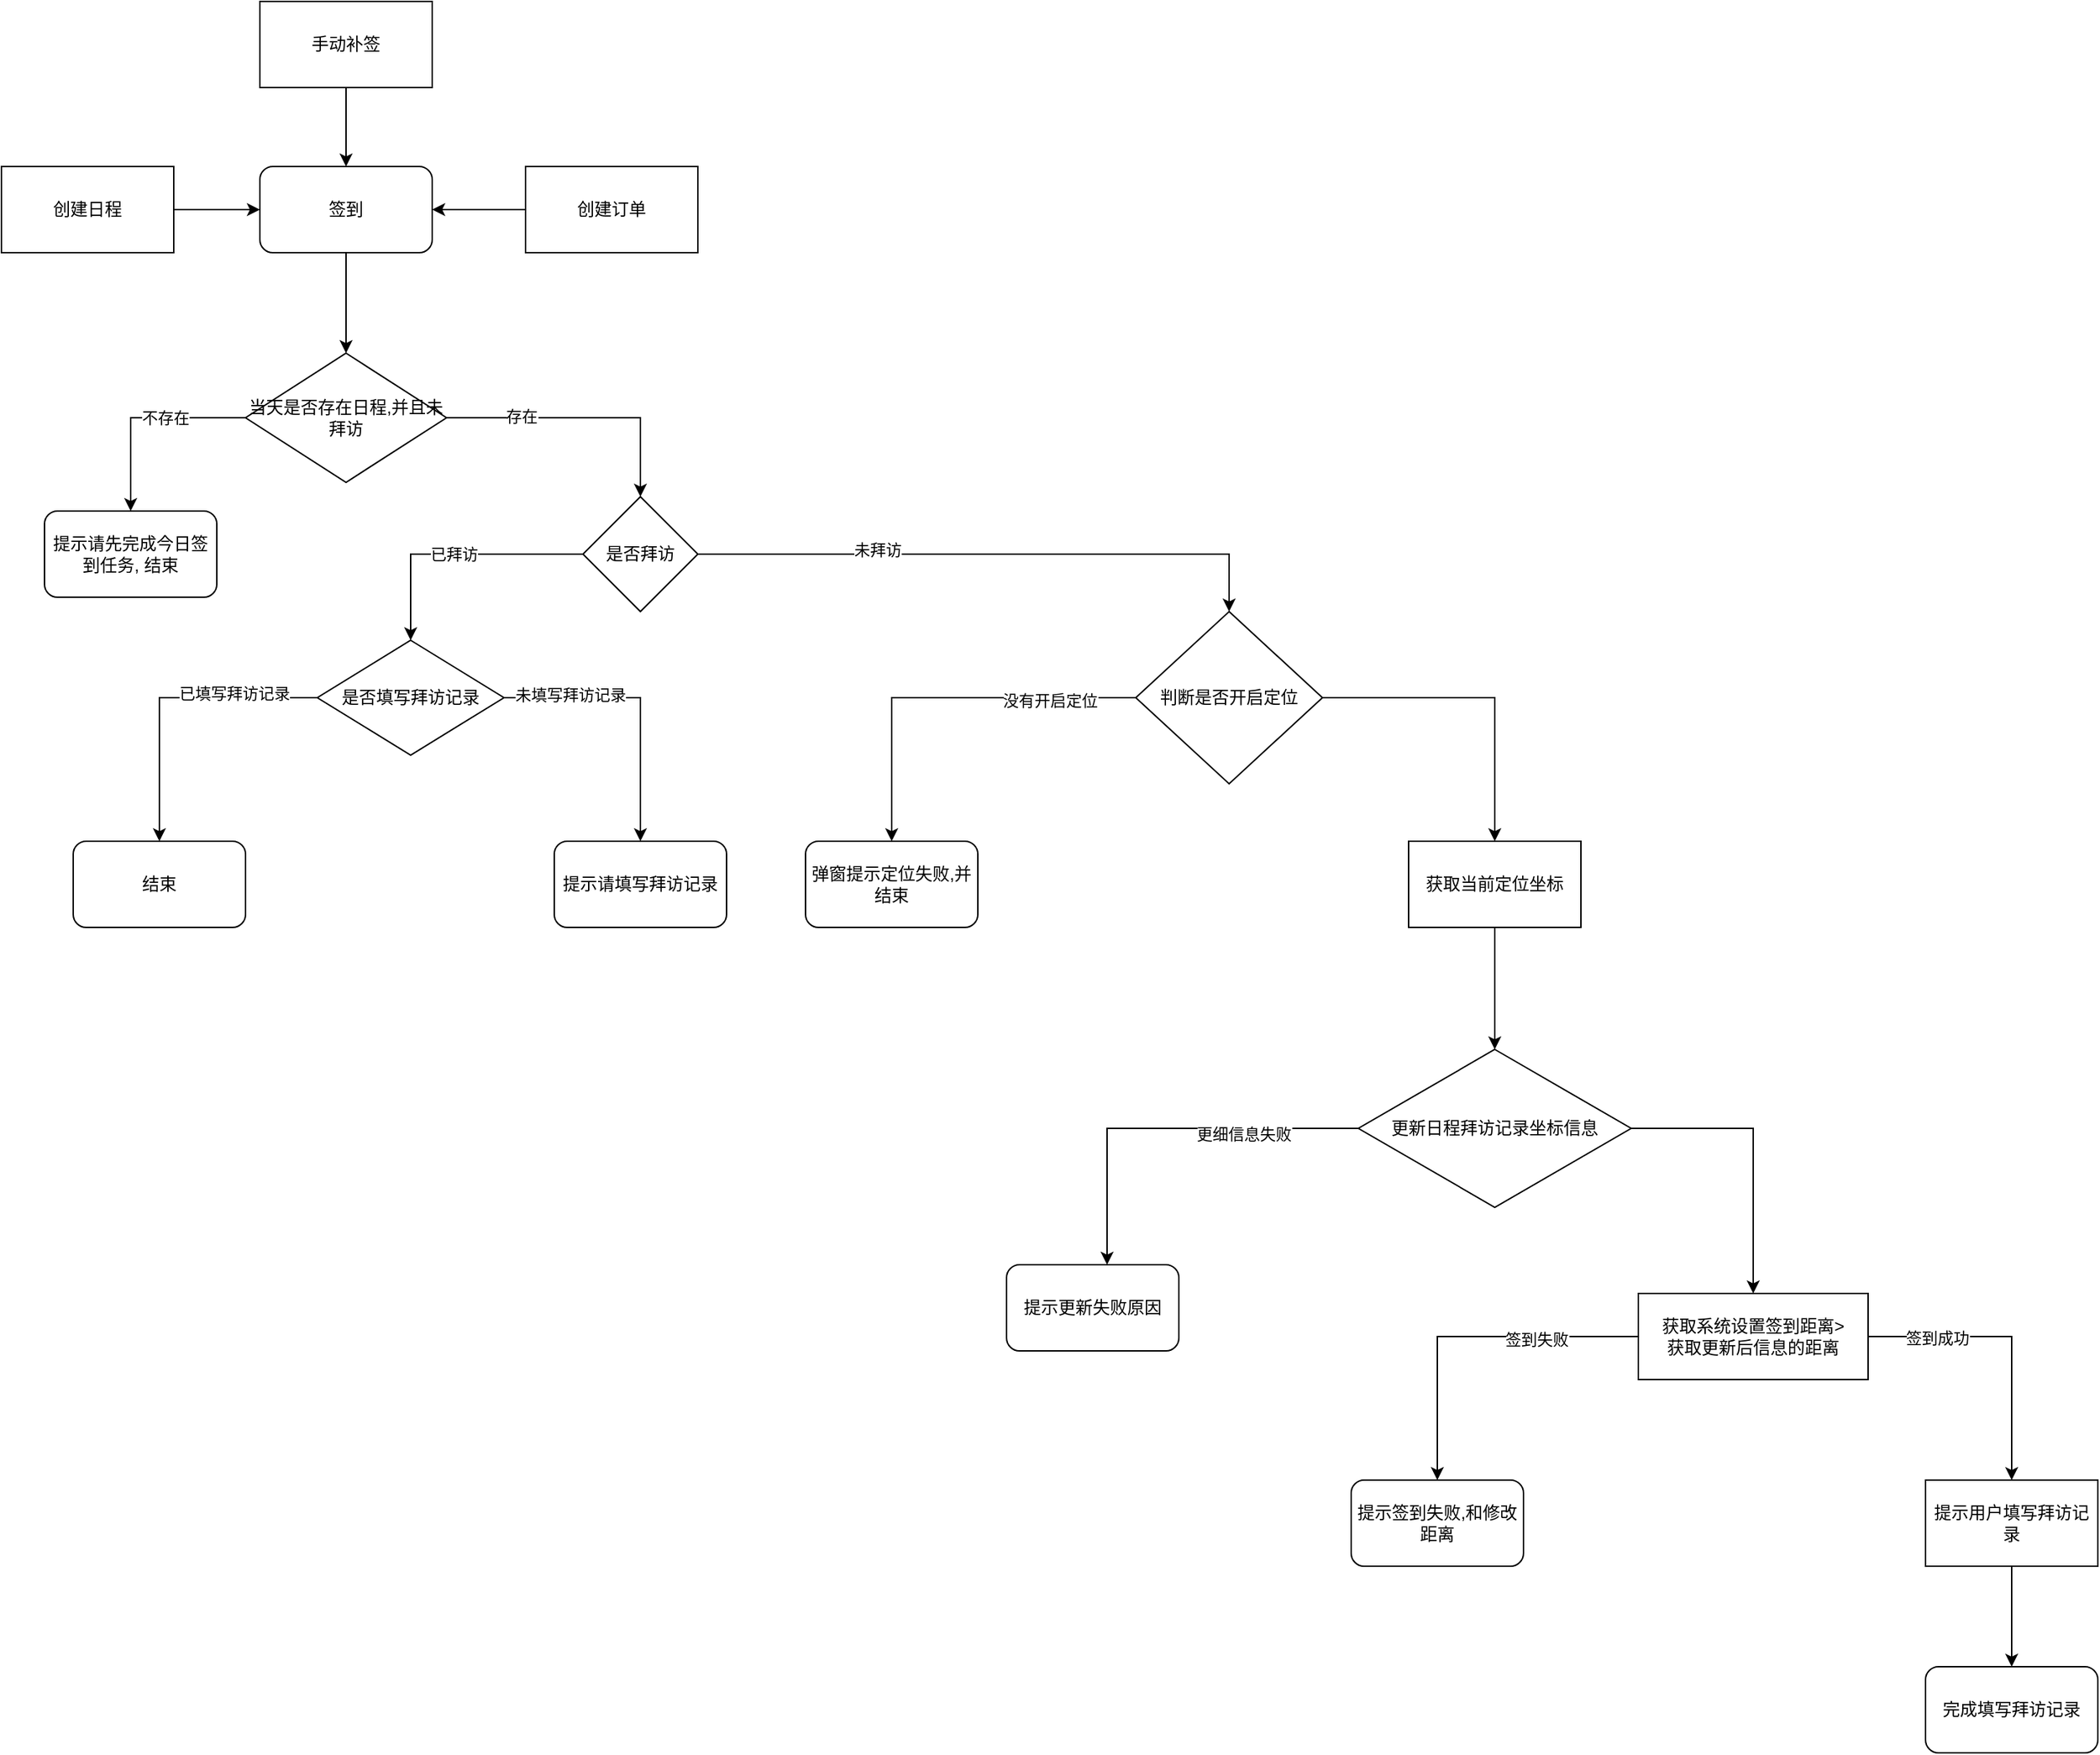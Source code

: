<mxfile version="13.10.1" type="github">
  <diagram id="F2XTJzHIMbVGS7mP0Tgp" name="第 1 页">
    <mxGraphModel dx="3667" dy="613" grid="1" gridSize="10" guides="1" tooltips="1" connect="0" arrows="1" fold="1" page="1" pageScale="1" pageWidth="827" pageHeight="1169" math="0" shadow="0">
      <root>
        <mxCell id="0" />
        <mxCell id="1" parent="0" />
        <mxCell id="_XWk0OlOO5uHfHKQCLGM-46" style="edgeStyle=orthogonalEdgeStyle;rounded=0;orthogonalLoop=1;jettySize=auto;html=1;" edge="1" parent="1" source="_XWk0OlOO5uHfHKQCLGM-3" target="_XWk0OlOO5uHfHKQCLGM-43">
          <mxGeometry relative="1" as="geometry" />
        </mxCell>
        <mxCell id="_XWk0OlOO5uHfHKQCLGM-3" value="创建日程" style="rounded=0;whiteSpace=wrap;html=1;" vertex="1" parent="1">
          <mxGeometry x="-2180" y="465" width="120" height="60" as="geometry" />
        </mxCell>
        <mxCell id="_XWk0OlOO5uHfHKQCLGM-45" style="edgeStyle=orthogonalEdgeStyle;rounded=0;orthogonalLoop=1;jettySize=auto;html=1;" edge="1" parent="1" source="_XWk0OlOO5uHfHKQCLGM-4" target="_XWk0OlOO5uHfHKQCLGM-43">
          <mxGeometry relative="1" as="geometry" />
        </mxCell>
        <mxCell id="_XWk0OlOO5uHfHKQCLGM-4" value="创建订单" style="rounded=0;whiteSpace=wrap;html=1;" vertex="1" parent="1">
          <mxGeometry x="-1815" y="465" width="120" height="60" as="geometry" />
        </mxCell>
        <mxCell id="_XWk0OlOO5uHfHKQCLGM-14" style="edgeStyle=orthogonalEdgeStyle;rounded=0;orthogonalLoop=1;jettySize=auto;html=1;" edge="1" parent="1" source="_XWk0OlOO5uHfHKQCLGM-10" target="_XWk0OlOO5uHfHKQCLGM-13">
          <mxGeometry relative="1" as="geometry" />
        </mxCell>
        <mxCell id="_XWk0OlOO5uHfHKQCLGM-15" value="没有开启定位" style="edgeLabel;html=1;align=center;verticalAlign=middle;resizable=0;points=[];" vertex="1" connectable="0" parent="_XWk0OlOO5uHfHKQCLGM-14">
          <mxGeometry x="-0.55" y="2" relative="1" as="geometry">
            <mxPoint as="offset" />
          </mxGeometry>
        </mxCell>
        <mxCell id="_XWk0OlOO5uHfHKQCLGM-17" style="edgeStyle=orthogonalEdgeStyle;rounded=0;orthogonalLoop=1;jettySize=auto;html=1;" edge="1" parent="1" source="_XWk0OlOO5uHfHKQCLGM-10" target="_XWk0OlOO5uHfHKQCLGM-16">
          <mxGeometry relative="1" as="geometry" />
        </mxCell>
        <mxCell id="_XWk0OlOO5uHfHKQCLGM-10" value="判断是否开启定位" style="rhombus;whiteSpace=wrap;html=1;" vertex="1" parent="1">
          <mxGeometry x="-1390" y="775" width="130" height="120" as="geometry" />
        </mxCell>
        <mxCell id="_XWk0OlOO5uHfHKQCLGM-13" value="弹窗提示定位失败,并结束" style="rounded=1;whiteSpace=wrap;html=1;" vertex="1" parent="1">
          <mxGeometry x="-1620" y="935" width="120" height="60" as="geometry" />
        </mxCell>
        <mxCell id="_XWk0OlOO5uHfHKQCLGM-52" style="edgeStyle=orthogonalEdgeStyle;rounded=0;orthogonalLoop=1;jettySize=auto;html=1;" edge="1" parent="1" source="_XWk0OlOO5uHfHKQCLGM-16" target="_XWk0OlOO5uHfHKQCLGM-21">
          <mxGeometry relative="1" as="geometry" />
        </mxCell>
        <mxCell id="_XWk0OlOO5uHfHKQCLGM-16" value="获取当前定位坐标" style="rounded=0;whiteSpace=wrap;html=1;" vertex="1" parent="1">
          <mxGeometry x="-1200" y="935" width="120" height="60" as="geometry" />
        </mxCell>
        <mxCell id="_XWk0OlOO5uHfHKQCLGM-22" style="edgeStyle=orthogonalEdgeStyle;rounded=0;orthogonalLoop=1;jettySize=auto;html=1;" edge="1" parent="1" source="_XWk0OlOO5uHfHKQCLGM-21" target="_XWk0OlOO5uHfHKQCLGM-24">
          <mxGeometry relative="1" as="geometry">
            <mxPoint x="-1410" y="1290" as="targetPoint" />
            <Array as="points">
              <mxPoint x="-1410" y="1135" />
            </Array>
          </mxGeometry>
        </mxCell>
        <mxCell id="_XWk0OlOO5uHfHKQCLGM-23" value="更细信息失败" style="edgeLabel;html=1;align=center;verticalAlign=middle;resizable=0;points=[];" vertex="1" connectable="0" parent="_XWk0OlOO5uHfHKQCLGM-22">
          <mxGeometry x="-0.406" y="4" relative="1" as="geometry">
            <mxPoint as="offset" />
          </mxGeometry>
        </mxCell>
        <mxCell id="_XWk0OlOO5uHfHKQCLGM-25" style="edgeStyle=orthogonalEdgeStyle;rounded=0;orthogonalLoop=1;jettySize=auto;html=1;" edge="1" parent="1" source="_XWk0OlOO5uHfHKQCLGM-21" target="_XWk0OlOO5uHfHKQCLGM-27">
          <mxGeometry relative="1" as="geometry">
            <mxPoint x="-950" y="1290" as="targetPoint" />
          </mxGeometry>
        </mxCell>
        <mxCell id="_XWk0OlOO5uHfHKQCLGM-21" value="&lt;span&gt;更新日程拜访记录坐标信息&lt;/span&gt;" style="rhombus;whiteSpace=wrap;html=1;" vertex="1" parent="1">
          <mxGeometry x="-1235" y="1080" width="190" height="110" as="geometry" />
        </mxCell>
        <mxCell id="_XWk0OlOO5uHfHKQCLGM-24" value="提示更新失败原因" style="rounded=1;whiteSpace=wrap;html=1;" vertex="1" parent="1">
          <mxGeometry x="-1480" y="1230" width="120" height="60" as="geometry" />
        </mxCell>
        <mxCell id="_XWk0OlOO5uHfHKQCLGM-28" style="edgeStyle=orthogonalEdgeStyle;rounded=0;orthogonalLoop=1;jettySize=auto;html=1;" edge="1" parent="1" source="_XWk0OlOO5uHfHKQCLGM-27" target="_XWk0OlOO5uHfHKQCLGM-29">
          <mxGeometry relative="1" as="geometry">
            <mxPoint x="-1180" y="1400" as="targetPoint" />
          </mxGeometry>
        </mxCell>
        <mxCell id="_XWk0OlOO5uHfHKQCLGM-30" value="签到失败" style="edgeLabel;html=1;align=center;verticalAlign=middle;resizable=0;points=[];" vertex="1" connectable="0" parent="_XWk0OlOO5uHfHKQCLGM-28">
          <mxGeometry x="-0.406" y="2" relative="1" as="geometry">
            <mxPoint as="offset" />
          </mxGeometry>
        </mxCell>
        <mxCell id="_XWk0OlOO5uHfHKQCLGM-31" style="edgeStyle=orthogonalEdgeStyle;rounded=0;orthogonalLoop=1;jettySize=auto;html=1;" edge="1" parent="1" source="_XWk0OlOO5uHfHKQCLGM-27" target="_XWk0OlOO5uHfHKQCLGM-32">
          <mxGeometry relative="1" as="geometry">
            <mxPoint x="-820" y="1390" as="targetPoint" />
          </mxGeometry>
        </mxCell>
        <mxCell id="_XWk0OlOO5uHfHKQCLGM-33" value="签到成功" style="edgeLabel;html=1;align=center;verticalAlign=middle;resizable=0;points=[];" vertex="1" connectable="0" parent="_XWk0OlOO5uHfHKQCLGM-31">
          <mxGeometry x="-0.52" y="-1" relative="1" as="geometry">
            <mxPoint as="offset" />
          </mxGeometry>
        </mxCell>
        <mxCell id="_XWk0OlOO5uHfHKQCLGM-27" value="获取系统设置签到距离&amp;gt;&lt;br&gt;获取更新后信息的距离" style="rounded=0;whiteSpace=wrap;html=1;" vertex="1" parent="1">
          <mxGeometry x="-1040" y="1250" width="160" height="60" as="geometry" />
        </mxCell>
        <mxCell id="_XWk0OlOO5uHfHKQCLGM-29" value="提示签到失败,和修改距离" style="rounded=1;whiteSpace=wrap;html=1;" vertex="1" parent="1">
          <mxGeometry x="-1240" y="1380" width="120" height="60" as="geometry" />
        </mxCell>
        <mxCell id="_XWk0OlOO5uHfHKQCLGM-35" style="edgeStyle=orthogonalEdgeStyle;rounded=0;orthogonalLoop=1;jettySize=auto;html=1;" edge="1" parent="1" source="_XWk0OlOO5uHfHKQCLGM-32" target="_XWk0OlOO5uHfHKQCLGM-34">
          <mxGeometry relative="1" as="geometry" />
        </mxCell>
        <mxCell id="_XWk0OlOO5uHfHKQCLGM-32" value="提示用户填写拜访记录" style="whiteSpace=wrap;html=1;" vertex="1" parent="1">
          <mxGeometry x="-840" y="1380" width="120" height="60" as="geometry" />
        </mxCell>
        <mxCell id="_XWk0OlOO5uHfHKQCLGM-34" value="完成填写拜访记录" style="rounded=1;whiteSpace=wrap;html=1;" vertex="1" parent="1">
          <mxGeometry x="-840" y="1510" width="120" height="60" as="geometry" />
        </mxCell>
        <mxCell id="_XWk0OlOO5uHfHKQCLGM-75" style="edgeStyle=orthogonalEdgeStyle;rounded=0;orthogonalLoop=1;jettySize=auto;html=1;" edge="1" parent="1" source="_XWk0OlOO5uHfHKQCLGM-40" target="_XWk0OlOO5uHfHKQCLGM-43">
          <mxGeometry relative="1" as="geometry" />
        </mxCell>
        <mxCell id="_XWk0OlOO5uHfHKQCLGM-40" value="手动补签" style="rounded=0;whiteSpace=wrap;html=1;" vertex="1" parent="1">
          <mxGeometry x="-2000" y="350" width="120" height="60" as="geometry" />
        </mxCell>
        <mxCell id="_XWk0OlOO5uHfHKQCLGM-47" style="edgeStyle=orthogonalEdgeStyle;rounded=0;orthogonalLoop=1;jettySize=auto;html=1;" edge="1" parent="1" source="_XWk0OlOO5uHfHKQCLGM-43" target="_XWk0OlOO5uHfHKQCLGM-48">
          <mxGeometry relative="1" as="geometry">
            <mxPoint x="-1940" y="585" as="targetPoint" />
          </mxGeometry>
        </mxCell>
        <mxCell id="_XWk0OlOO5uHfHKQCLGM-43" value="签到" style="rounded=1;whiteSpace=wrap;html=1;" vertex="1" parent="1">
          <mxGeometry x="-2000" y="465" width="120" height="60" as="geometry" />
        </mxCell>
        <mxCell id="_XWk0OlOO5uHfHKQCLGM-51" style="edgeStyle=orthogonalEdgeStyle;rounded=0;orthogonalLoop=1;jettySize=auto;html=1;" edge="1" parent="1" source="_XWk0OlOO5uHfHKQCLGM-48" target="_XWk0OlOO5uHfHKQCLGM-50">
          <mxGeometry relative="1" as="geometry" />
        </mxCell>
        <mxCell id="_XWk0OlOO5uHfHKQCLGM-55" value="不存在" style="edgeLabel;html=1;align=center;verticalAlign=middle;resizable=0;points=[];" vertex="1" connectable="0" parent="_XWk0OlOO5uHfHKQCLGM-51">
          <mxGeometry x="-0.228" relative="1" as="geometry">
            <mxPoint as="offset" />
          </mxGeometry>
        </mxCell>
        <mxCell id="_XWk0OlOO5uHfHKQCLGM-53" style="edgeStyle=orthogonalEdgeStyle;rounded=0;orthogonalLoop=1;jettySize=auto;html=1;" edge="1" parent="1" source="_XWk0OlOO5uHfHKQCLGM-48" target="_XWk0OlOO5uHfHKQCLGM-58">
          <mxGeometry relative="1" as="geometry">
            <mxPoint x="-1730" y="695" as="targetPoint" />
          </mxGeometry>
        </mxCell>
        <mxCell id="_XWk0OlOO5uHfHKQCLGM-57" value="存在" style="edgeLabel;html=1;align=center;verticalAlign=middle;resizable=0;points=[];" vertex="1" connectable="0" parent="_XWk0OlOO5uHfHKQCLGM-53">
          <mxGeometry x="-0.456" y="1" relative="1" as="geometry">
            <mxPoint as="offset" />
          </mxGeometry>
        </mxCell>
        <mxCell id="_XWk0OlOO5uHfHKQCLGM-48" value="当天是否存在日程,并且未拜访" style="rhombus;whiteSpace=wrap;html=1;" vertex="1" parent="1">
          <mxGeometry x="-2010" y="595" width="140" height="90" as="geometry" />
        </mxCell>
        <mxCell id="_XWk0OlOO5uHfHKQCLGM-50" value="提示请先完成今日签到任务, 结束" style="rounded=1;whiteSpace=wrap;html=1;" vertex="1" parent="1">
          <mxGeometry x="-2150" y="705" width="120" height="60" as="geometry" />
        </mxCell>
        <mxCell id="_XWk0OlOO5uHfHKQCLGM-59" value="已拜访" style="edgeStyle=orthogonalEdgeStyle;rounded=0;orthogonalLoop=1;jettySize=auto;html=1;" edge="1" parent="1" source="_XWk0OlOO5uHfHKQCLGM-58" target="_XWk0OlOO5uHfHKQCLGM-61">
          <mxGeometry relative="1" as="geometry">
            <mxPoint x="-1880" y="785" as="targetPoint" />
          </mxGeometry>
        </mxCell>
        <mxCell id="_XWk0OlOO5uHfHKQCLGM-73" style="edgeStyle=orthogonalEdgeStyle;rounded=0;orthogonalLoop=1;jettySize=auto;html=1;" edge="1" parent="1" source="_XWk0OlOO5uHfHKQCLGM-58" target="_XWk0OlOO5uHfHKQCLGM-10">
          <mxGeometry relative="1" as="geometry">
            <Array as="points">
              <mxPoint x="-1325" y="735" />
            </Array>
          </mxGeometry>
        </mxCell>
        <mxCell id="_XWk0OlOO5uHfHKQCLGM-74" value="未拜访" style="edgeLabel;html=1;align=center;verticalAlign=middle;resizable=0;points=[];" vertex="1" connectable="0" parent="_XWk0OlOO5uHfHKQCLGM-73">
          <mxGeometry x="-0.393" y="3" relative="1" as="geometry">
            <mxPoint as="offset" />
          </mxGeometry>
        </mxCell>
        <mxCell id="_XWk0OlOO5uHfHKQCLGM-58" value="是否拜访" style="rhombus;whiteSpace=wrap;html=1;" vertex="1" parent="1">
          <mxGeometry x="-1775" y="695" width="80" height="80" as="geometry" />
        </mxCell>
        <mxCell id="_XWk0OlOO5uHfHKQCLGM-68" style="edgeStyle=orthogonalEdgeStyle;rounded=0;orthogonalLoop=1;jettySize=auto;html=1;" edge="1" parent="1" source="_XWk0OlOO5uHfHKQCLGM-61" target="_XWk0OlOO5uHfHKQCLGM-66">
          <mxGeometry relative="1" as="geometry" />
        </mxCell>
        <mxCell id="_XWk0OlOO5uHfHKQCLGM-72" value="未填写拜访记录" style="edgeLabel;html=1;align=center;verticalAlign=middle;resizable=0;points=[];" vertex="1" connectable="0" parent="_XWk0OlOO5uHfHKQCLGM-68">
          <mxGeometry x="-0.533" y="2" relative="1" as="geometry">
            <mxPoint as="offset" />
          </mxGeometry>
        </mxCell>
        <mxCell id="_XWk0OlOO5uHfHKQCLGM-70" style="edgeStyle=orthogonalEdgeStyle;rounded=0;orthogonalLoop=1;jettySize=auto;html=1;" edge="1" parent="1" source="_XWk0OlOO5uHfHKQCLGM-61" target="_XWk0OlOO5uHfHKQCLGM-65">
          <mxGeometry relative="1" as="geometry" />
        </mxCell>
        <mxCell id="_XWk0OlOO5uHfHKQCLGM-71" value="已填写拜访记录" style="edgeLabel;html=1;align=center;verticalAlign=middle;resizable=0;points=[];" vertex="1" connectable="0" parent="_XWk0OlOO5uHfHKQCLGM-70">
          <mxGeometry x="-0.443" y="-3" relative="1" as="geometry">
            <mxPoint as="offset" />
          </mxGeometry>
        </mxCell>
        <mxCell id="_XWk0OlOO5uHfHKQCLGM-61" value="是否填写拜访记录" style="rhombus;whiteSpace=wrap;html=1;" vertex="1" parent="1">
          <mxGeometry x="-1960" y="795" width="130" height="80" as="geometry" />
        </mxCell>
        <mxCell id="_XWk0OlOO5uHfHKQCLGM-65" value="结束" style="rounded=1;whiteSpace=wrap;html=1;" vertex="1" parent="1">
          <mxGeometry x="-2130" y="935" width="120" height="60" as="geometry" />
        </mxCell>
        <mxCell id="_XWk0OlOO5uHfHKQCLGM-66" value="提示请填写拜访记录" style="rounded=1;whiteSpace=wrap;html=1;" vertex="1" parent="1">
          <mxGeometry x="-1795" y="935" width="120" height="60" as="geometry" />
        </mxCell>
      </root>
    </mxGraphModel>
  </diagram>
</mxfile>
